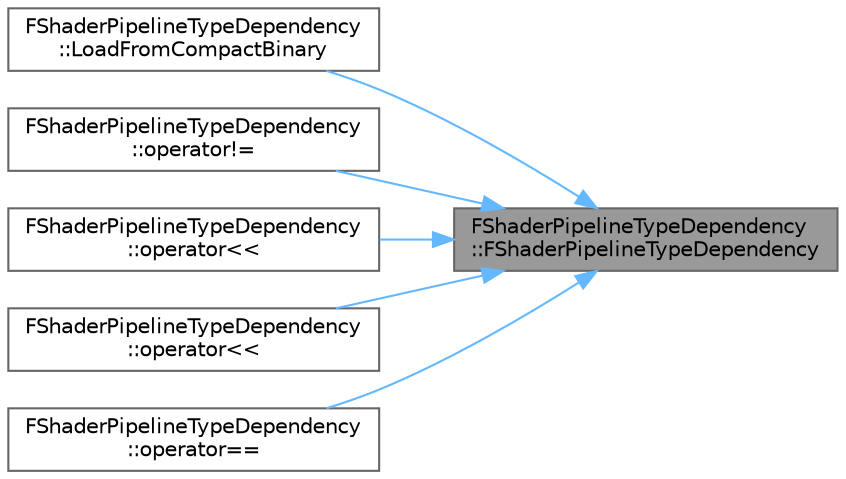 digraph "FShaderPipelineTypeDependency::FShaderPipelineTypeDependency"
{
 // INTERACTIVE_SVG=YES
 // LATEX_PDF_SIZE
  bgcolor="transparent";
  edge [fontname=Helvetica,fontsize=10,labelfontname=Helvetica,labelfontsize=10];
  node [fontname=Helvetica,fontsize=10,shape=box,height=0.2,width=0.4];
  rankdir="RL";
  Node1 [id="Node000001",label="FShaderPipelineTypeDependency\l::FShaderPipelineTypeDependency",height=0.2,width=0.4,color="gray40", fillcolor="grey60", style="filled", fontcolor="black",tooltip=" "];
  Node1 -> Node2 [id="edge1_Node000001_Node000002",dir="back",color="steelblue1",style="solid",tooltip=" "];
  Node2 [id="Node000002",label="FShaderPipelineTypeDependency\l::LoadFromCompactBinary",height=0.2,width=0.4,color="grey40", fillcolor="white", style="filled",URL="$d4/d13/classFShaderPipelineTypeDependency.html#a27d93c8bdf37c5b0be25756d97e580bb",tooltip=" "];
  Node1 -> Node3 [id="edge2_Node000001_Node000003",dir="back",color="steelblue1",style="solid",tooltip=" "];
  Node3 [id="Node000003",label="FShaderPipelineTypeDependency\l::operator!=",height=0.2,width=0.4,color="grey40", fillcolor="white", style="filled",URL="$d4/d13/classFShaderPipelineTypeDependency.html#a33ae890a2ed5b5edf396fc8e8ab39424",tooltip=" "];
  Node1 -> Node4 [id="edge3_Node000001_Node000004",dir="back",color="steelblue1",style="solid",tooltip=" "];
  Node4 [id="Node000004",label="FShaderPipelineTypeDependency\l::operator\<\<",height=0.2,width=0.4,color="grey40", fillcolor="white", style="filled",URL="$d4/d13/classFShaderPipelineTypeDependency.html#a78319ac066f3ec51392e5e7b681cd50c",tooltip=" "];
  Node1 -> Node5 [id="edge4_Node000001_Node000005",dir="back",color="steelblue1",style="solid",tooltip=" "];
  Node5 [id="Node000005",label="FShaderPipelineTypeDependency\l::operator\<\<",height=0.2,width=0.4,color="grey40", fillcolor="white", style="filled",URL="$d4/d13/classFShaderPipelineTypeDependency.html#a063f7eea8d92bc6f4902352cf75ad2fb",tooltip=" "];
  Node1 -> Node6 [id="edge5_Node000001_Node000006",dir="back",color="steelblue1",style="solid",tooltip=" "];
  Node6 [id="Node000006",label="FShaderPipelineTypeDependency\l::operator==",height=0.2,width=0.4,color="grey40", fillcolor="white", style="filled",URL="$d4/d13/classFShaderPipelineTypeDependency.html#a38c33a90f937f02cc0e903973fb24748",tooltip=" "];
}

